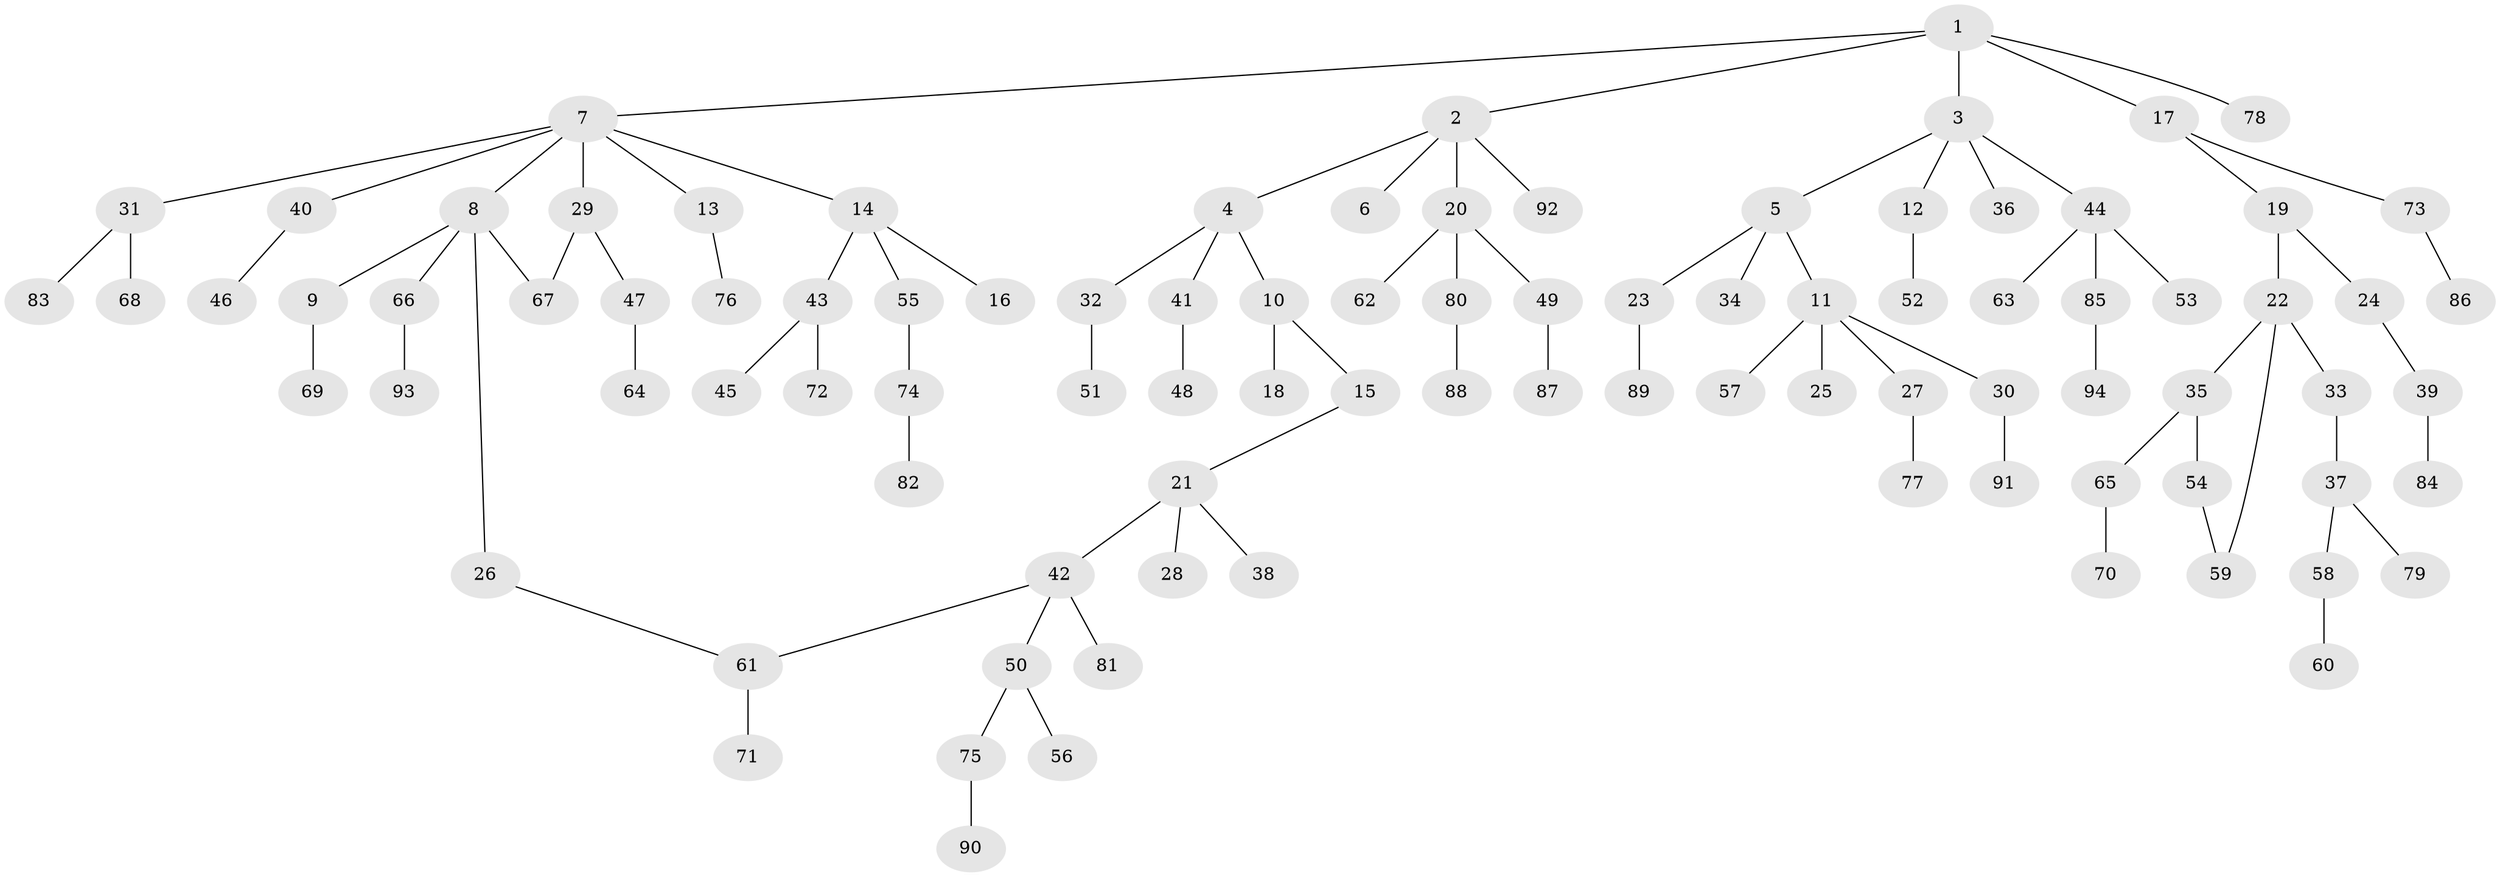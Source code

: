 // coarse degree distribution, {8: 0.02127659574468085, 5: 0.0425531914893617, 4: 0.0851063829787234, 1: 0.5319148936170213, 7: 0.02127659574468085, 2: 0.2127659574468085, 3: 0.0851063829787234}
// Generated by graph-tools (version 1.1) at 2025/54/03/05/25 16:54:46]
// undirected, 94 vertices, 96 edges
graph export_dot {
graph [start="1"]
  node [color=gray90,style=filled];
  1;
  2;
  3;
  4;
  5;
  6;
  7;
  8;
  9;
  10;
  11;
  12;
  13;
  14;
  15;
  16;
  17;
  18;
  19;
  20;
  21;
  22;
  23;
  24;
  25;
  26;
  27;
  28;
  29;
  30;
  31;
  32;
  33;
  34;
  35;
  36;
  37;
  38;
  39;
  40;
  41;
  42;
  43;
  44;
  45;
  46;
  47;
  48;
  49;
  50;
  51;
  52;
  53;
  54;
  55;
  56;
  57;
  58;
  59;
  60;
  61;
  62;
  63;
  64;
  65;
  66;
  67;
  68;
  69;
  70;
  71;
  72;
  73;
  74;
  75;
  76;
  77;
  78;
  79;
  80;
  81;
  82;
  83;
  84;
  85;
  86;
  87;
  88;
  89;
  90;
  91;
  92;
  93;
  94;
  1 -- 2;
  1 -- 3;
  1 -- 7;
  1 -- 17;
  1 -- 78;
  2 -- 4;
  2 -- 6;
  2 -- 20;
  2 -- 92;
  3 -- 5;
  3 -- 12;
  3 -- 36;
  3 -- 44;
  4 -- 10;
  4 -- 32;
  4 -- 41;
  5 -- 11;
  5 -- 23;
  5 -- 34;
  7 -- 8;
  7 -- 13;
  7 -- 14;
  7 -- 29;
  7 -- 31;
  7 -- 40;
  8 -- 9;
  8 -- 26;
  8 -- 66;
  8 -- 67;
  9 -- 69;
  10 -- 15;
  10 -- 18;
  11 -- 25;
  11 -- 27;
  11 -- 30;
  11 -- 57;
  12 -- 52;
  13 -- 76;
  14 -- 16;
  14 -- 43;
  14 -- 55;
  15 -- 21;
  17 -- 19;
  17 -- 73;
  19 -- 22;
  19 -- 24;
  20 -- 49;
  20 -- 62;
  20 -- 80;
  21 -- 28;
  21 -- 38;
  21 -- 42;
  22 -- 33;
  22 -- 35;
  22 -- 59;
  23 -- 89;
  24 -- 39;
  26 -- 61;
  27 -- 77;
  29 -- 47;
  29 -- 67;
  30 -- 91;
  31 -- 68;
  31 -- 83;
  32 -- 51;
  33 -- 37;
  35 -- 54;
  35 -- 65;
  37 -- 58;
  37 -- 79;
  39 -- 84;
  40 -- 46;
  41 -- 48;
  42 -- 50;
  42 -- 81;
  42 -- 61;
  43 -- 45;
  43 -- 72;
  44 -- 53;
  44 -- 63;
  44 -- 85;
  47 -- 64;
  49 -- 87;
  50 -- 56;
  50 -- 75;
  54 -- 59;
  55 -- 74;
  58 -- 60;
  61 -- 71;
  65 -- 70;
  66 -- 93;
  73 -- 86;
  74 -- 82;
  75 -- 90;
  80 -- 88;
  85 -- 94;
}
